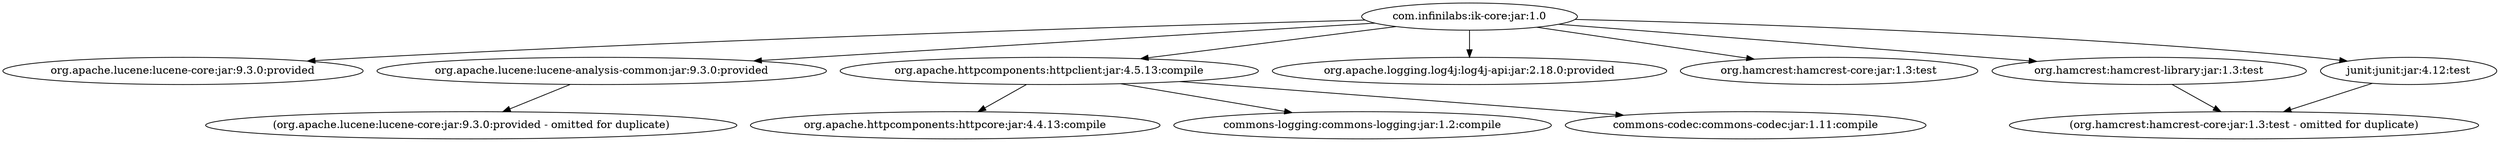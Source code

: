 digraph core {
	"com.infinilabs:ik-core:jar:1.0" -> "org.apache.lucene:lucene-core:jar:9.3.0:provided" ; 
	"com.infinilabs:ik-core:jar:1.0" -> "org.apache.lucene:lucene-analysis-common:jar:9.3.0:provided" ; 
	"com.infinilabs:ik-core:jar:1.0" -> "org.apache.httpcomponents:httpclient:jar:4.5.13:compile" ; 
	"com.infinilabs:ik-core:jar:1.0" -> "org.apache.logging.log4j:log4j-api:jar:2.18.0:provided" ; 
	"com.infinilabs:ik-core:jar:1.0" -> "org.hamcrest:hamcrest-core:jar:1.3:test" ; 
	"com.infinilabs:ik-core:jar:1.0" -> "org.hamcrest:hamcrest-library:jar:1.3:test" ; 
	"com.infinilabs:ik-core:jar:1.0" -> "junit:junit:jar:4.12:test" ; 
	"org.apache.lucene:lucene-analysis-common:jar:9.3.0:provided" -> "(org.apache.lucene:lucene-core:jar:9.3.0:provided - omitted for duplicate)" ; 
	"org.apache.httpcomponents:httpclient:jar:4.5.13:compile" -> "org.apache.httpcomponents:httpcore:jar:4.4.13:compile" ; 
	"org.apache.httpcomponents:httpclient:jar:4.5.13:compile" -> "commons-logging:commons-logging:jar:1.2:compile" ; 
	"org.apache.httpcomponents:httpclient:jar:4.5.13:compile" -> "commons-codec:commons-codec:jar:1.11:compile" ; 
	"org.hamcrest:hamcrest-library:jar:1.3:test" -> "(org.hamcrest:hamcrest-core:jar:1.3:test - omitted for duplicate)" ; 
	"junit:junit:jar:4.12:test" -> "(org.hamcrest:hamcrest-core:jar:1.3:test - omitted for duplicate)" ; 
}
digraph elasticsearch {
	"com.infinilabs:elasticsearch-analysis-ik:jar:9.0.0" -> "com.infinilabs:ik-core:jar:1.0:compile" ; 
	"com.infinilabs:elasticsearch-analysis-ik:jar:9.0.0" -> "org.elasticsearch:elasticsearch:jar:9.0.0:compile" ; 
	"org.elasticsearch:elasticsearch:jar:9.0.0:compile" -> "org.elasticsearch:elasticsearch-core:jar:9.0.0:compile (scope not updated to compile)" ; 
	"org.elasticsearch:elasticsearch:jar:9.0.0:compile" -> "org.elasticsearch:elasticsearch-logging:jar:9.0.0:compile (scope not updated to compile)" ; 
	"org.elasticsearch:elasticsearch:jar:9.0.0:compile" -> "org.elasticsearch:elasticsearch-secure-sm:jar:9.0.0:compile" ; 
	"org.elasticsearch:elasticsearch:jar:9.0.0:compile" -> "org.elasticsearch:elasticsearch-x-content:jar:9.0.0:compile" ; 
	"org.elasticsearch:elasticsearch:jar:9.0.0:compile" -> "org.elasticsearch:elasticsearch-geo:jar:9.0.0:compile" ; 
	"org.elasticsearch:elasticsearch:jar:9.0.0:compile" -> "org.elasticsearch:elasticsearch-lz4:jar:9.0.0:compile" ; 
	"org.elasticsearch:elasticsearch:jar:9.0.0:compile" -> "org.elasticsearch.plugin:elasticsearch-plugin-api:jar:9.0.0:compile" ; 
	"org.elasticsearch:elasticsearch:jar:9.0.0:compile" -> "org.elasticsearch.plugin:elasticsearch-plugin-analysis-api:jar:9.0.0:compile" ; 
	"org.elasticsearch:elasticsearch:jar:9.0.0:compile" -> "org.elasticsearch:elasticsearch-grok:jar:9.0.0:compile" ; 
	"org.elasticsearch:elasticsearch:jar:9.0.0:compile" -> "org.elasticsearch:elasticsearch-tdigest:jar:9.0.0:compile" ; 
	"org.elasticsearch:elasticsearch:jar:9.0.0:compile" -> "org.apache.lucene:lucene-core:jar:10.1.0:compile (scope not updated to compile)" ; 
	"org.elasticsearch:elasticsearch:jar:9.0.0:compile" -> "org.apache.lucene:lucene-analysis-common:jar:10.1.0:compile" ; 
	"org.elasticsearch:elasticsearch:jar:9.0.0:compile" -> "org.apache.lucene:lucene-backward-codecs:jar:10.1.0:compile" ; 
	"org.elasticsearch:elasticsearch:jar:9.0.0:compile" -> "org.apache.lucene:lucene-facet:jar:10.1.0:compile" ; 
	"org.elasticsearch:elasticsearch:jar:9.0.0:compile" -> "org.apache.lucene:lucene-grouping:jar:10.1.0:compile" ; 
	"org.elasticsearch:elasticsearch:jar:9.0.0:compile" -> "org.apache.lucene:lucene-highlighter:jar:10.1.0:compile" ; 
	"org.elasticsearch:elasticsearch:jar:9.0.0:compile" -> "org.apache.lucene:lucene-join:jar:10.1.0:compile" ; 
	"org.elasticsearch:elasticsearch:jar:9.0.0:compile" -> "org.apache.lucene:lucene-memory:jar:10.1.0:compile" ; 
	"org.elasticsearch:elasticsearch:jar:9.0.0:compile" -> "org.apache.lucene:lucene-misc:jar:10.1.0:compile" ; 
	"org.elasticsearch:elasticsearch:jar:9.0.0:compile" -> "org.apache.lucene:lucene-queries:jar:10.1.0:compile" ; 
	"org.elasticsearch:elasticsearch:jar:9.0.0:compile" -> "org.apache.lucene:lucene-queryparser:jar:10.1.0:compile" ; 
	"org.elasticsearch:elasticsearch:jar:9.0.0:compile" -> "org.apache.lucene:lucene-sandbox:jar:10.1.0:compile" ; 
	"org.elasticsearch:elasticsearch:jar:9.0.0:compile" -> "org.apache.lucene:lucene-suggest:jar:10.1.0:compile" ; 
	"org.elasticsearch:elasticsearch:jar:9.0.0:compile" -> "org.elasticsearch:elasticsearch-cli:jar:9.0.0:compile" ; 
	"org.elasticsearch:elasticsearch:jar:9.0.0:compile" -> "org.hdrhistogram:HdrHistogram:jar:2.1.9:compile" ; 
	"org.elasticsearch:elasticsearch:jar:9.0.0:compile" -> "org.apache.logging.log4j:log4j-api:jar:2.19.0:compile" ; 
	"org.elasticsearch:elasticsearch:jar:9.0.0:compile" -> "org.apache.logging.log4j:log4j-core:jar:2.19.0:compile" ; 
	"org.elasticsearch:elasticsearch:jar:9.0.0:compile" -> "co.elastic.logging:log4j2-ecs-layout:jar:1.2.0:compile" ; 
	"org.elasticsearch:elasticsearch:jar:9.0.0:compile" -> "co.elastic.logging:ecs-logging-core:jar:1.2.0:compile" ; 
	"org.elasticsearch:elasticsearch:jar:9.0.0:compile" -> "org.elasticsearch:elasticsearch-simdvec:jar:9.0.0:runtime" ; 
	"org.elasticsearch:elasticsearch:jar:9.0.0:compile" -> "org.elasticsearch:elasticsearch-entitlement:jar:9.0.0:runtime" ; 
	"org.elasticsearch:elasticsearch:jar:9.0.0:compile" -> "com.carrotsearch:hppc:jar:0.8.1:runtime" ; 
	"org.elasticsearch:elasticsearch:jar:9.0.0:compile" -> "org.elasticsearch:elasticsearch-native:jar:9.0.0:runtime" ; 
	"org.elasticsearch:elasticsearch-x-content:jar:9.0.0:compile" -> "(org.elasticsearch:elasticsearch-core:jar:9.0.0:compile - omitted for duplicate)" ; 
	"org.elasticsearch:elasticsearch-lz4:jar:9.0.0:compile" -> "org.lz4:lz4-java:jar:1.8.0:compile" ; 
	"org.elasticsearch:elasticsearch-lz4:jar:9.0.0:compile" -> "(org.elasticsearch:elasticsearch-core:jar:9.0.0:compile - omitted for duplicate)" ; 
	"org.elasticsearch.plugin:elasticsearch-plugin-analysis-api:jar:9.0.0:compile" -> "(org.apache.lucene:lucene-core:jar:10.1.0:compile - omitted for duplicate)" ; 
	"org.elasticsearch.plugin:elasticsearch-plugin-analysis-api:jar:9.0.0:compile" -> "(org.elasticsearch.plugin:elasticsearch-plugin-api:jar:9.0.0:compile - omitted for duplicate)" ; 
	"org.elasticsearch:elasticsearch-grok:jar:9.0.0:compile" -> "org.jruby.joni:joni:jar:2.1.29:compile" ; 
	"org.elasticsearch:elasticsearch-grok:jar:9.0.0:compile" -> "org.jruby.jcodings:jcodings:jar:1.0.44:compile" ; 
	"org.elasticsearch:elasticsearch-tdigest:jar:9.0.0:compile" -> "(org.elasticsearch:elasticsearch-core:jar:9.0.0:compile - omitted for duplicate)" ; 
	"org.elasticsearch:elasticsearch-tdigest:jar:9.0.0:compile" -> "(org.apache.lucene:lucene-core:jar:10.1.0:compile - omitted for duplicate)" ; 
	"org.elasticsearch:elasticsearch-cli:jar:9.0.0:compile" -> "net.sf.jopt-simple:jopt-simple:jar:5.0.2:compile" ; 
	"org.elasticsearch:elasticsearch-cli:jar:9.0.0:compile" -> "(org.elasticsearch:elasticsearch-core:jar:9.0.0:compile - omitted for duplicate)" ; 
	"org.elasticsearch:elasticsearch-cli:jar:9.0.0:compile" -> "(org.elasticsearch:elasticsearch-logging:jar:9.0.0:compile - omitted for duplicate)" ; 
	"org.elasticsearch:elasticsearch-simdvec:jar:9.0.0:runtime" -> "(org.elasticsearch:elasticsearch-native:jar:9.0.0:runtime - omitted for duplicate)" ; 
	"org.elasticsearch:elasticsearch-simdvec:jar:9.0.0:runtime" -> "(org.elasticsearch:elasticsearch-logging:jar:9.0.0:runtime - omitted for duplicate)" ; 
	"org.elasticsearch:elasticsearch-simdvec:jar:9.0.0:runtime" -> "(org.apache.lucene:lucene-core:jar:10.1.0:runtime - omitted for duplicate)" ; 
	"org.elasticsearch:elasticsearch-native:jar:9.0.0:runtime" -> "(org.elasticsearch:elasticsearch-core:jar:9.0.0:runtime - omitted for duplicate)" ; 
	"org.elasticsearch:elasticsearch-native:jar:9.0.0:runtime" -> "(org.elasticsearch:elasticsearch-logging:jar:9.0.0:runtime - omitted for duplicate)" ; 
}
digraph opensearch {
	"com.infinilabs:opensearch-analysis-ik:jar:2.0.1" -> "com.infinilabs:ik-core:jar:1.0:compile" ; 
	"com.infinilabs:opensearch-analysis-ik:jar:2.0.1" -> "org.opensearch:opensearch:jar:2.0.1:compile" ; 
	"org.opensearch:opensearch:jar:2.0.1:compile" -> "org.opensearch:opensearch-core:jar:2.0.1:compile" ; 
	"org.opensearch:opensearch:jar:2.0.1:compile" -> "org.opensearch:opensearch-secure-sm:jar:2.0.1:compile" ; 
	"org.opensearch:opensearch:jar:2.0.1:compile" -> "org.opensearch:opensearch-x-content:jar:2.0.1:compile" ; 
	"org.opensearch:opensearch:jar:2.0.1:compile" -> "org.opensearch:opensearch-geo:jar:2.0.1:compile" ; 
	"org.opensearch:opensearch:jar:2.0.1:compile" -> "org.apache.lucene:lucene-core:jar:9.1.0:compile" ; 
	"org.opensearch:opensearch:jar:2.0.1:compile" -> "org.apache.lucene:lucene-analysis-common:jar:9.1.0:compile" ; 
	"org.opensearch:opensearch:jar:2.0.1:compile" -> "org.apache.lucene:lucene-backward-codecs:jar:9.1.0:compile" ; 
	"org.opensearch:opensearch:jar:2.0.1:compile" -> "org.apache.lucene:lucene-grouping:jar:9.1.0:compile" ; 
	"org.opensearch:opensearch:jar:2.0.1:compile" -> "org.apache.lucene:lucene-highlighter:jar:9.1.0:compile" ; 
	"org.opensearch:opensearch:jar:2.0.1:compile" -> "org.apache.lucene:lucene-join:jar:9.1.0:compile" ; 
	"org.opensearch:opensearch:jar:2.0.1:compile" -> "org.apache.lucene:lucene-memory:jar:9.1.0:compile" ; 
	"org.opensearch:opensearch:jar:2.0.1:compile" -> "org.apache.lucene:lucene-misc:jar:9.1.0:compile" ; 
	"org.opensearch:opensearch:jar:2.0.1:compile" -> "org.apache.lucene:lucene-queries:jar:9.1.0:compile" ; 
	"org.opensearch:opensearch:jar:2.0.1:compile" -> "org.apache.lucene:lucene-queryparser:jar:9.1.0:compile" ; 
	"org.opensearch:opensearch:jar:2.0.1:compile" -> "org.apache.lucene:lucene-sandbox:jar:9.1.0:compile" ; 
	"org.opensearch:opensearch:jar:2.0.1:compile" -> "org.apache.lucene:lucene-spatial-extras:jar:9.1.0:compile" ; 
	"org.opensearch:opensearch:jar:2.0.1:compile" -> "org.apache.lucene:lucene-spatial3d:jar:9.1.0:compile" ; 
	"org.opensearch:opensearch:jar:2.0.1:compile" -> "org.apache.lucene:lucene-suggest:jar:9.1.0:compile" ; 
	"org.opensearch:opensearch:jar:2.0.1:compile" -> "org.opensearch:opensearch-cli:jar:2.0.1:compile" ; 
	"org.opensearch:opensearch:jar:2.0.1:compile" -> "com.carrotsearch:hppc:jar:0.8.1:compile" ; 
	"org.opensearch:opensearch:jar:2.0.1:compile" -> "joda-time:joda-time:jar:2.10.12:compile" ; 
	"org.opensearch:opensearch:jar:2.0.1:compile" -> "com.tdunning:t-digest:jar:3.2:compile" ; 
	"org.opensearch:opensearch:jar:2.0.1:compile" -> "org.hdrhistogram:HdrHistogram:jar:2.1.9:compile" ; 
	"org.opensearch:opensearch:jar:2.0.1:compile" -> "org.apache.logging.log4j:log4j-api:jar:2.17.1:compile" ; 
	"org.opensearch:opensearch:jar:2.0.1:compile" -> "net.java.dev.jna:jna:jar:5.5.0:compile" ; 
	"org.opensearch:opensearch-x-content:jar:2.0.1:compile" -> "(org.opensearch:opensearch-core:jar:2.0.1:compile - omitted for duplicate)" ; 
	"org.opensearch:opensearch-x-content:jar:2.0.1:compile" -> "org.yaml:snakeyaml:jar:1.26:compile" ; 
	"org.opensearch:opensearch-x-content:jar:2.0.1:compile" -> "com.fasterxml.jackson.core:jackson-core:jar:2.13.2:compile" ; 
	"org.opensearch:opensearch-x-content:jar:2.0.1:compile" -> "com.fasterxml.jackson.dataformat:jackson-dataformat-smile:jar:2.13.2:compile" ; 
	"org.opensearch:opensearch-x-content:jar:2.0.1:compile" -> "com.fasterxml.jackson.dataformat:jackson-dataformat-yaml:jar:2.13.2:compile" ; 
	"org.opensearch:opensearch-x-content:jar:2.0.1:compile" -> "com.fasterxml.jackson.dataformat:jackson-dataformat-cbor:jar:2.13.2:compile" ; 
	"org.opensearch:opensearch-cli:jar:2.0.1:compile" -> "net.sf.jopt-simple:jopt-simple:jar:5.0.4:compile" ; 
	"org.opensearch:opensearch-cli:jar:2.0.1:compile" -> "(org.opensearch:opensearch-core:jar:2.0.1:compile - omitted for duplicate)" ; 
}
